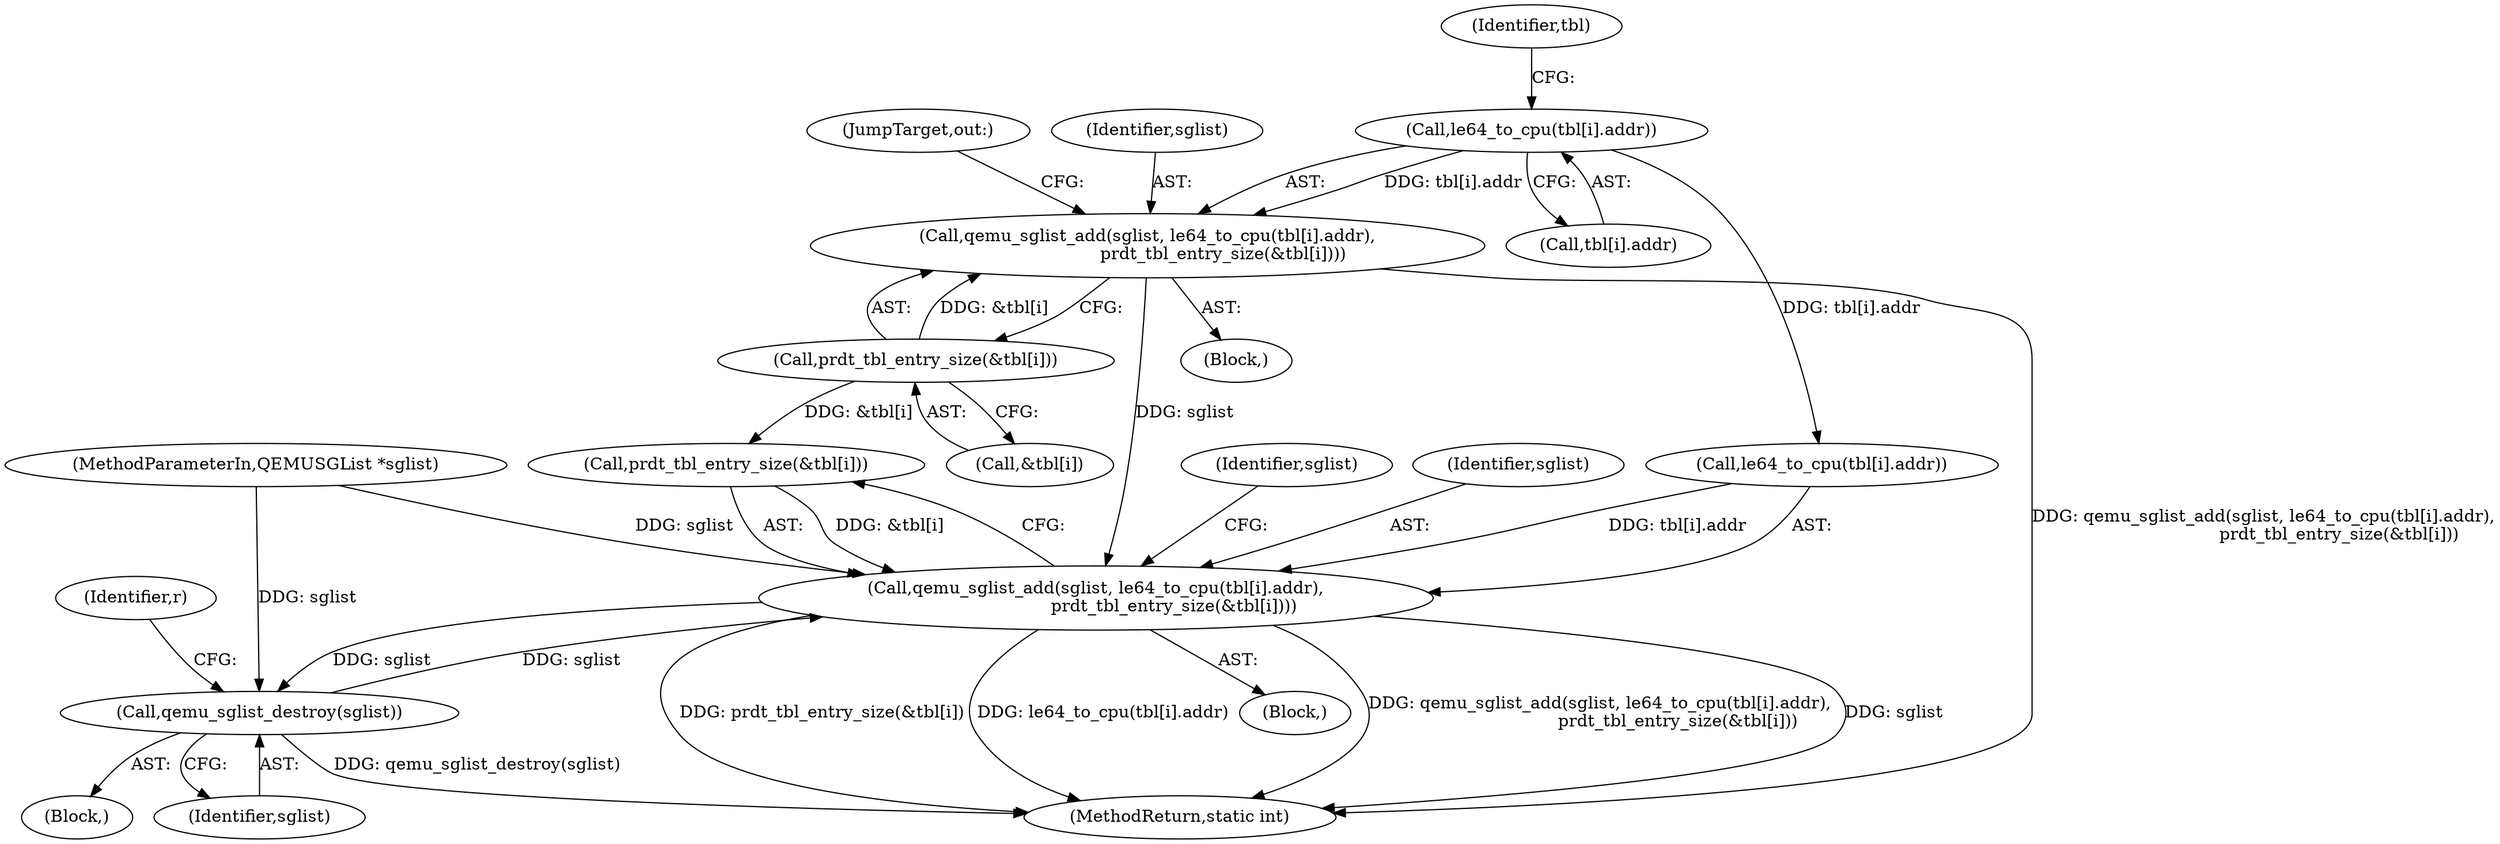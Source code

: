 digraph "0_qemu_3251bdcf1c67427d964517053c3d185b46e618e8@pointer" {
"1000305" [label="(Call,qemu_sglist_add(sglist, le64_to_cpu(tbl[i].addr),\n                            prdt_tbl_entry_size(&tbl[i])))"];
"1000307" [label="(Call,le64_to_cpu(tbl[i].addr))"];
"1000313" [label="(Call,prdt_tbl_entry_size(&tbl[i]))"];
"1000329" [label="(Call,qemu_sglist_add(sglist, le64_to_cpu(tbl[i].addr),\n                             prdt_tbl_entry_size(&tbl[i])))"];
"1000351" [label="(Call,qemu_sglist_destroy(sglist))"];
"1000331" [label="(Call,le64_to_cpu(tbl[i].addr))"];
"1000352" [label="(Identifier,sglist)"];
"1000345" [label="(Identifier,sglist)"];
"1000318" [label="(JumpTarget,out:)"];
"1000314" [label="(Call,&tbl[i])"];
"1000329" [label="(Call,qemu_sglist_add(sglist, le64_to_cpu(tbl[i].addr),\n                             prdt_tbl_entry_size(&tbl[i])))"];
"1000305" [label="(Call,qemu_sglist_add(sglist, le64_to_cpu(tbl[i].addr),\n                            prdt_tbl_entry_size(&tbl[i])))"];
"1000358" [label="(MethodReturn,static int)"];
"1000337" [label="(Call,prdt_tbl_entry_size(&tbl[i]))"];
"1000348" [label="(Block,)"];
"1000354" [label="(Identifier,r)"];
"1000351" [label="(Call,qemu_sglist_destroy(sglist))"];
"1000307" [label="(Call,le64_to_cpu(tbl[i].addr))"];
"1000313" [label="(Call,prdt_tbl_entry_size(&tbl[i]))"];
"1000306" [label="(Identifier,sglist)"];
"1000330" [label="(Identifier,sglist)"];
"1000291" [label="(Block,)"];
"1000316" [label="(Identifier,tbl)"];
"1000106" [label="(MethodParameterIn,QEMUSGList *sglist)"];
"1000308" [label="(Call,tbl[i].addr)"];
"1000108" [label="(Block,)"];
"1000305" -> "1000291"  [label="AST: "];
"1000305" -> "1000313"  [label="CFG: "];
"1000306" -> "1000305"  [label="AST: "];
"1000307" -> "1000305"  [label="AST: "];
"1000313" -> "1000305"  [label="AST: "];
"1000318" -> "1000305"  [label="CFG: "];
"1000305" -> "1000358"  [label="DDG: qemu_sglist_add(sglist, le64_to_cpu(tbl[i].addr),\n                            prdt_tbl_entry_size(&tbl[i]))"];
"1000307" -> "1000305"  [label="DDG: tbl[i].addr"];
"1000313" -> "1000305"  [label="DDG: &tbl[i]"];
"1000305" -> "1000329"  [label="DDG: sglist"];
"1000307" -> "1000308"  [label="CFG: "];
"1000308" -> "1000307"  [label="AST: "];
"1000316" -> "1000307"  [label="CFG: "];
"1000307" -> "1000331"  [label="DDG: tbl[i].addr"];
"1000313" -> "1000314"  [label="CFG: "];
"1000314" -> "1000313"  [label="AST: "];
"1000313" -> "1000337"  [label="DDG: &tbl[i]"];
"1000329" -> "1000108"  [label="AST: "];
"1000329" -> "1000337"  [label="CFG: "];
"1000330" -> "1000329"  [label="AST: "];
"1000331" -> "1000329"  [label="AST: "];
"1000337" -> "1000329"  [label="AST: "];
"1000345" -> "1000329"  [label="CFG: "];
"1000329" -> "1000358"  [label="DDG: le64_to_cpu(tbl[i].addr)"];
"1000329" -> "1000358"  [label="DDG: qemu_sglist_add(sglist, le64_to_cpu(tbl[i].addr),\n                             prdt_tbl_entry_size(&tbl[i]))"];
"1000329" -> "1000358"  [label="DDG: sglist"];
"1000329" -> "1000358"  [label="DDG: prdt_tbl_entry_size(&tbl[i])"];
"1000351" -> "1000329"  [label="DDG: sglist"];
"1000106" -> "1000329"  [label="DDG: sglist"];
"1000331" -> "1000329"  [label="DDG: tbl[i].addr"];
"1000337" -> "1000329"  [label="DDG: &tbl[i]"];
"1000329" -> "1000351"  [label="DDG: sglist"];
"1000351" -> "1000348"  [label="AST: "];
"1000351" -> "1000352"  [label="CFG: "];
"1000352" -> "1000351"  [label="AST: "];
"1000354" -> "1000351"  [label="CFG: "];
"1000351" -> "1000358"  [label="DDG: qemu_sglist_destroy(sglist)"];
"1000106" -> "1000351"  [label="DDG: sglist"];
}
